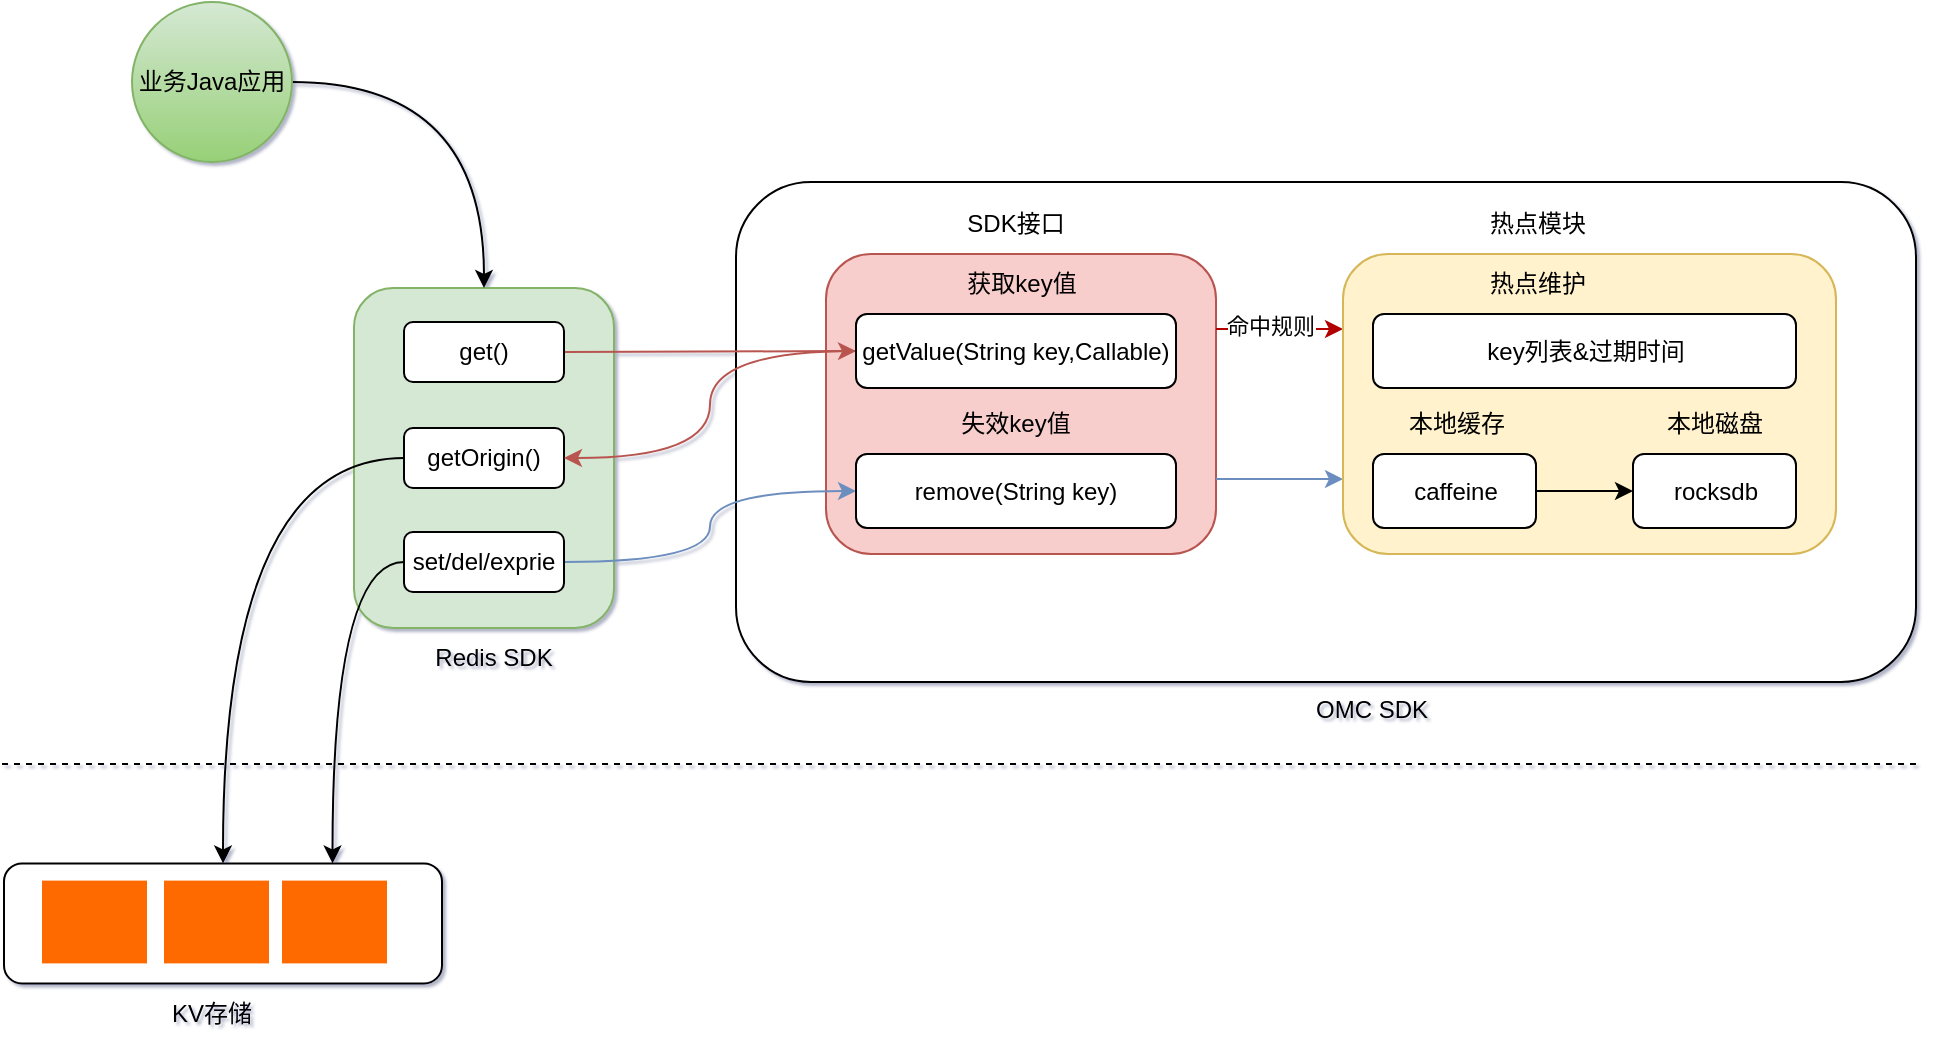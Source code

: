 <mxfile version="26.0.4">
  <diagram name="第 1 页" id="ZlfcepP43zk_2dy7UzXb">
    <mxGraphModel dx="1435" dy="699" grid="1" gridSize="10" guides="1" tooltips="1" connect="1" arrows="1" fold="1" page="1" pageScale="1" pageWidth="1654" pageHeight="1169" background="none" math="0" shadow="1">
      <root>
        <mxCell id="0" />
        <mxCell id="1" parent="0" />
        <mxCell id="C99ylbjmu_gTU2fMFwWg-14" value="" style="rounded=1;whiteSpace=wrap;html=1;" vertex="1" parent="1">
          <mxGeometry x="847" y="110" width="590" height="250" as="geometry" />
        </mxCell>
        <mxCell id="C99ylbjmu_gTU2fMFwWg-16" value="" style="rounded=1;whiteSpace=wrap;html=1;fillColor=#f8cecc;strokeColor=#b85450;" vertex="1" parent="1">
          <mxGeometry x="892" y="146" width="195" height="150" as="geometry" />
        </mxCell>
        <mxCell id="C99ylbjmu_gTU2fMFwWg-1" value="" style="rounded=1;whiteSpace=wrap;html=1;fillColor=#d5e8d4;strokeColor=#82b366;" vertex="1" parent="1">
          <mxGeometry x="656" y="163" width="130" height="170" as="geometry" />
        </mxCell>
        <mxCell id="C99ylbjmu_gTU2fMFwWg-46" style="edgeStyle=orthogonalEdgeStyle;rounded=0;orthogonalLoop=1;jettySize=auto;html=1;exitX=1;exitY=0.5;exitDx=0;exitDy=0;entryX=0;entryY=0.5;entryDx=0;entryDy=0;curved=1;fillColor=#f8cecc;gradientColor=#ea6b66;strokeColor=#b85450;" edge="1" parent="1" source="C99ylbjmu_gTU2fMFwWg-5" target="C99ylbjmu_gTU2fMFwWg-17">
          <mxGeometry relative="1" as="geometry" />
        </mxCell>
        <mxCell id="C99ylbjmu_gTU2fMFwWg-5" value="get()" style="rounded=1;whiteSpace=wrap;html=1;" vertex="1" parent="1">
          <mxGeometry x="681" y="180" width="80" height="30" as="geometry" />
        </mxCell>
        <mxCell id="C99ylbjmu_gTU2fMFwWg-44" style="edgeStyle=orthogonalEdgeStyle;rounded=0;orthogonalLoop=1;jettySize=auto;html=1;exitX=0;exitY=0.5;exitDx=0;exitDy=0;entryX=0.5;entryY=0;entryDx=0;entryDy=0;curved=1;" edge="1" parent="1" source="C99ylbjmu_gTU2fMFwWg-8" target="C99ylbjmu_gTU2fMFwWg-38">
          <mxGeometry relative="1" as="geometry" />
        </mxCell>
        <mxCell id="C99ylbjmu_gTU2fMFwWg-8" value="getOrigin()" style="rounded=1;whiteSpace=wrap;html=1;" vertex="1" parent="1">
          <mxGeometry x="681" y="233" width="80" height="30" as="geometry" />
        </mxCell>
        <mxCell id="C99ylbjmu_gTU2fMFwWg-45" style="edgeStyle=orthogonalEdgeStyle;rounded=0;orthogonalLoop=1;jettySize=auto;html=1;exitX=0;exitY=0.5;exitDx=0;exitDy=0;entryX=0.75;entryY=0;entryDx=0;entryDy=0;curved=1;" edge="1" parent="1" source="C99ylbjmu_gTU2fMFwWg-9" target="C99ylbjmu_gTU2fMFwWg-38">
          <mxGeometry relative="1" as="geometry" />
        </mxCell>
        <mxCell id="C99ylbjmu_gTU2fMFwWg-48" style="edgeStyle=orthogonalEdgeStyle;rounded=0;orthogonalLoop=1;jettySize=auto;html=1;exitX=1;exitY=0.5;exitDx=0;exitDy=0;entryX=0;entryY=0.5;entryDx=0;entryDy=0;curved=1;fillColor=#dae8fc;strokeColor=#6c8ebf;gradientColor=#7ea6e0;" edge="1" parent="1" source="C99ylbjmu_gTU2fMFwWg-9" target="C99ylbjmu_gTU2fMFwWg-18">
          <mxGeometry relative="1" as="geometry" />
        </mxCell>
        <mxCell id="C99ylbjmu_gTU2fMFwWg-9" value="set/del/exprie" style="rounded=1;whiteSpace=wrap;html=1;" vertex="1" parent="1">
          <mxGeometry x="681" y="285" width="80" height="30" as="geometry" />
        </mxCell>
        <mxCell id="C99ylbjmu_gTU2fMFwWg-49" style="edgeStyle=orthogonalEdgeStyle;rounded=0;orthogonalLoop=1;jettySize=auto;html=1;exitX=1;exitY=0.5;exitDx=0;exitDy=0;entryX=0.5;entryY=0;entryDx=0;entryDy=0;curved=1;" edge="1" parent="1" source="C99ylbjmu_gTU2fMFwWg-12" target="C99ylbjmu_gTU2fMFwWg-1">
          <mxGeometry relative="1" as="geometry" />
        </mxCell>
        <mxCell id="C99ylbjmu_gTU2fMFwWg-12" value="业务Java应用" style="ellipse;whiteSpace=wrap;html=1;aspect=fixed;fillColor=#d5e8d4;gradientColor=#97d077;strokeColor=#82b366;" vertex="1" parent="1">
          <mxGeometry x="545" y="20" width="80" height="80" as="geometry" />
        </mxCell>
        <mxCell id="C99ylbjmu_gTU2fMFwWg-13" value="Redis SDK" style="text;html=1;align=center;verticalAlign=middle;whiteSpace=wrap;rounded=0;" vertex="1" parent="1">
          <mxGeometry x="691" y="333" width="70" height="30" as="geometry" />
        </mxCell>
        <mxCell id="C99ylbjmu_gTU2fMFwWg-15" value="OMC SDK" style="text;html=1;align=center;verticalAlign=middle;whiteSpace=wrap;rounded=0;" vertex="1" parent="1">
          <mxGeometry x="1130" y="359" width="70" height="30" as="geometry" />
        </mxCell>
        <mxCell id="C99ylbjmu_gTU2fMFwWg-31" style="edgeStyle=orthogonalEdgeStyle;rounded=0;orthogonalLoop=1;jettySize=auto;html=1;exitX=1;exitY=0.25;exitDx=0;exitDy=0;entryX=0;entryY=0.25;entryDx=0;entryDy=0;strokeColor=#B20000;fillColor=#e51400;" edge="1" parent="1" source="C99ylbjmu_gTU2fMFwWg-16" target="C99ylbjmu_gTU2fMFwWg-26">
          <mxGeometry relative="1" as="geometry" />
        </mxCell>
        <mxCell id="C99ylbjmu_gTU2fMFwWg-32" value="命中规则" style="edgeLabel;html=1;align=center;verticalAlign=middle;resizable=0;points=[];" vertex="1" connectable="0" parent="C99ylbjmu_gTU2fMFwWg-31">
          <mxGeometry x="-0.158" y="3" relative="1" as="geometry">
            <mxPoint y="1" as="offset" />
          </mxGeometry>
        </mxCell>
        <mxCell id="C99ylbjmu_gTU2fMFwWg-36" style="edgeStyle=orthogonalEdgeStyle;rounded=0;orthogonalLoop=1;jettySize=auto;html=1;exitX=1;exitY=0.75;exitDx=0;exitDy=0;entryX=0;entryY=0.75;entryDx=0;entryDy=0;fillColor=#dae8fc;strokeColor=#6c8ebf;gradientColor=#7ea6e0;" edge="1" parent="1" source="C99ylbjmu_gTU2fMFwWg-16" target="C99ylbjmu_gTU2fMFwWg-26">
          <mxGeometry relative="1" as="geometry" />
        </mxCell>
        <mxCell id="C99ylbjmu_gTU2fMFwWg-47" style="edgeStyle=orthogonalEdgeStyle;rounded=0;orthogonalLoop=1;jettySize=auto;html=1;exitX=0;exitY=0.5;exitDx=0;exitDy=0;entryX=1;entryY=0.5;entryDx=0;entryDy=0;curved=1;fillColor=#f8cecc;gradientColor=#ea6b66;strokeColor=#b85450;" edge="1" parent="1" source="C99ylbjmu_gTU2fMFwWg-17" target="C99ylbjmu_gTU2fMFwWg-8">
          <mxGeometry relative="1" as="geometry" />
        </mxCell>
        <mxCell id="C99ylbjmu_gTU2fMFwWg-17" value="getValue(String key,Callable)" style="rounded=1;whiteSpace=wrap;html=1;" vertex="1" parent="1">
          <mxGeometry x="907" y="176" width="160" height="37" as="geometry" />
        </mxCell>
        <mxCell id="C99ylbjmu_gTU2fMFwWg-18" value="remove(String key)" style="rounded=1;whiteSpace=wrap;html=1;" vertex="1" parent="1">
          <mxGeometry x="907" y="246" width="160" height="37" as="geometry" />
        </mxCell>
        <mxCell id="C99ylbjmu_gTU2fMFwWg-19" value="SDK接口" style="text;html=1;align=center;verticalAlign=middle;whiteSpace=wrap;rounded=0;" vertex="1" parent="1">
          <mxGeometry x="952" y="116" width="70" height="30" as="geometry" />
        </mxCell>
        <mxCell id="C99ylbjmu_gTU2fMFwWg-23" value="热点模块" style="text;html=1;align=center;verticalAlign=middle;whiteSpace=wrap;rounded=0;" vertex="1" parent="1">
          <mxGeometry x="1213" y="116" width="70" height="30" as="geometry" />
        </mxCell>
        <mxCell id="C99ylbjmu_gTU2fMFwWg-24" value="失效key值" style="text;html=1;align=center;verticalAlign=middle;whiteSpace=wrap;rounded=0;" vertex="1" parent="1">
          <mxGeometry x="952" y="216" width="70" height="30" as="geometry" />
        </mxCell>
        <mxCell id="C99ylbjmu_gTU2fMFwWg-25" value="获取key值" style="text;html=1;align=center;verticalAlign=middle;whiteSpace=wrap;rounded=0;" vertex="1" parent="1">
          <mxGeometry x="954.5" y="146" width="70" height="30" as="geometry" />
        </mxCell>
        <mxCell id="C99ylbjmu_gTU2fMFwWg-26" value="" style="rounded=1;whiteSpace=wrap;html=1;fillColor=#fff2cc;strokeColor=#d6b656;" vertex="1" parent="1">
          <mxGeometry x="1150.5" y="146" width="246.5" height="150" as="geometry" />
        </mxCell>
        <mxCell id="C99ylbjmu_gTU2fMFwWg-27" value="key列表&amp;amp;过期时间" style="rounded=1;whiteSpace=wrap;html=1;" vertex="1" parent="1">
          <mxGeometry x="1165.5" y="176" width="211.5" height="37" as="geometry" />
        </mxCell>
        <mxCell id="C99ylbjmu_gTU2fMFwWg-35" style="edgeStyle=orthogonalEdgeStyle;rounded=0;orthogonalLoop=1;jettySize=auto;html=1;exitX=1;exitY=0.5;exitDx=0;exitDy=0;entryX=0;entryY=0.5;entryDx=0;entryDy=0;fillColor=#e51400;strokeColor=#000000;" edge="1" parent="1" source="C99ylbjmu_gTU2fMFwWg-28" target="C99ylbjmu_gTU2fMFwWg-33">
          <mxGeometry relative="1" as="geometry" />
        </mxCell>
        <mxCell id="C99ylbjmu_gTU2fMFwWg-28" value="caffeine" style="rounded=1;whiteSpace=wrap;html=1;" vertex="1" parent="1">
          <mxGeometry x="1165.5" y="246" width="81.5" height="37" as="geometry" />
        </mxCell>
        <mxCell id="C99ylbjmu_gTU2fMFwWg-29" value="本地缓存" style="text;html=1;align=center;verticalAlign=middle;whiteSpace=wrap;rounded=0;" vertex="1" parent="1">
          <mxGeometry x="1165.5" y="216" width="82.5" height="30" as="geometry" />
        </mxCell>
        <mxCell id="C99ylbjmu_gTU2fMFwWg-30" value="热点维护" style="text;html=1;align=center;verticalAlign=middle;whiteSpace=wrap;rounded=0;" vertex="1" parent="1">
          <mxGeometry x="1213" y="146" width="70" height="30" as="geometry" />
        </mxCell>
        <mxCell id="C99ylbjmu_gTU2fMFwWg-33" value="rocksdb" style="rounded=1;whiteSpace=wrap;html=1;" vertex="1" parent="1">
          <mxGeometry x="1295.5" y="246" width="81.5" height="37" as="geometry" />
        </mxCell>
        <mxCell id="C99ylbjmu_gTU2fMFwWg-34" value="本地磁盘" style="text;html=1;align=center;verticalAlign=middle;whiteSpace=wrap;rounded=0;" vertex="1" parent="1">
          <mxGeometry x="1294.5" y="216" width="82.5" height="30" as="geometry" />
        </mxCell>
        <mxCell id="C99ylbjmu_gTU2fMFwWg-37" value="" style="endArrow=none;dashed=1;html=1;rounded=0;" edge="1" parent="1">
          <mxGeometry width="50" height="50" relative="1" as="geometry">
            <mxPoint x="480" y="401" as="sourcePoint" />
            <mxPoint x="1440" y="401" as="targetPoint" />
          </mxGeometry>
        </mxCell>
        <mxCell id="C99ylbjmu_gTU2fMFwWg-38" value="" style="rounded=1;whiteSpace=wrap;html=1;" vertex="1" parent="1">
          <mxGeometry x="481" y="450.7" width="219" height="60" as="geometry" />
        </mxCell>
        <mxCell id="C99ylbjmu_gTU2fMFwWg-40" value="" style="points=[];aspect=fixed;html=1;align=center;shadow=0;dashed=0;fillColor=#FF6A00;strokeColor=none;shape=mxgraph.alibaba_cloud.redis_kvstore;" vertex="1" parent="1">
          <mxGeometry x="561" y="459.3" width="52.5" height="41.4" as="geometry" />
        </mxCell>
        <mxCell id="C99ylbjmu_gTU2fMFwWg-41" value="" style="points=[];aspect=fixed;html=1;align=center;shadow=0;dashed=0;fillColor=#FF6A00;strokeColor=none;shape=mxgraph.alibaba_cloud.redis_kvstore;" vertex="1" parent="1">
          <mxGeometry x="500" y="459.3" width="52.5" height="41.4" as="geometry" />
        </mxCell>
        <mxCell id="C99ylbjmu_gTU2fMFwWg-42" value="" style="points=[];aspect=fixed;html=1;align=center;shadow=0;dashed=0;fillColor=#FF6A00;strokeColor=none;shape=mxgraph.alibaba_cloud.redis_kvstore;" vertex="1" parent="1">
          <mxGeometry x="620" y="459.3" width="52.5" height="41.4" as="geometry" />
        </mxCell>
        <mxCell id="C99ylbjmu_gTU2fMFwWg-43" value="KV存储" style="text;html=1;align=center;verticalAlign=middle;whiteSpace=wrap;rounded=0;" vertex="1" parent="1">
          <mxGeometry x="550" y="510.7" width="70" height="30" as="geometry" />
        </mxCell>
      </root>
    </mxGraphModel>
  </diagram>
</mxfile>
